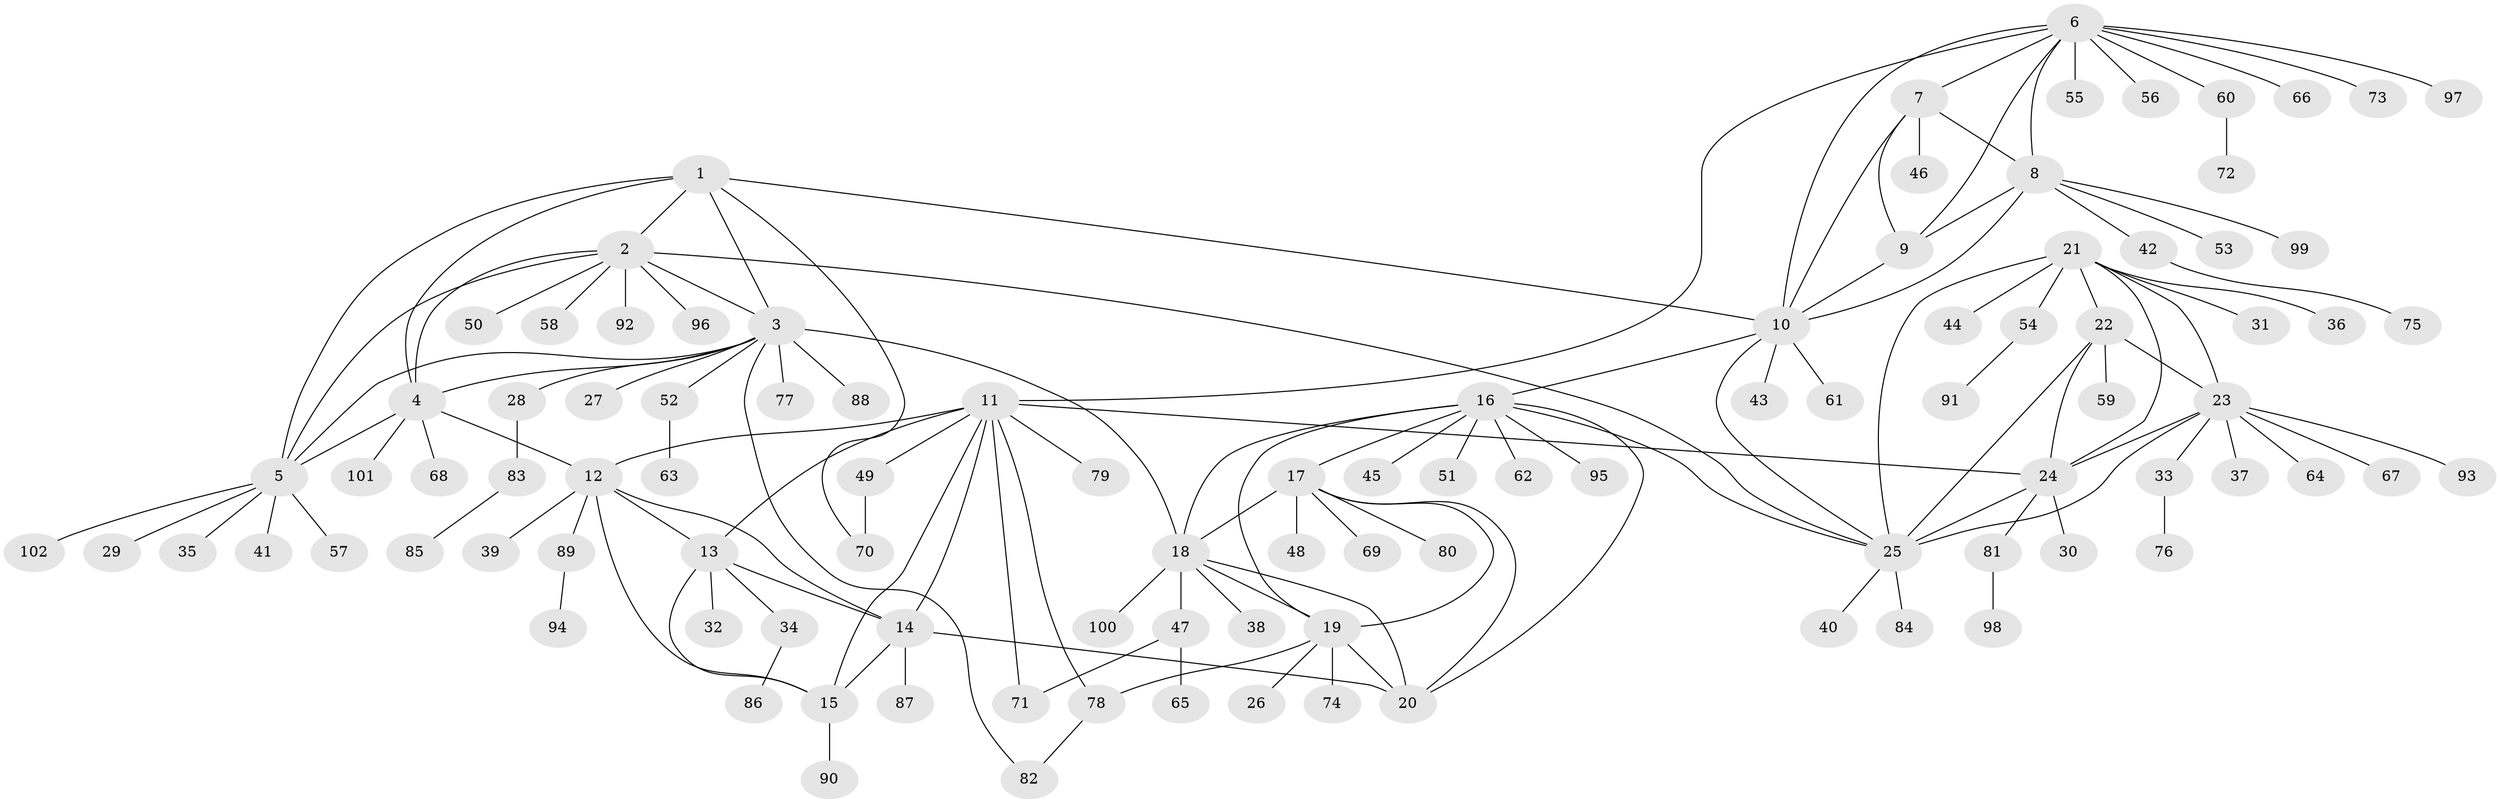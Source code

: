 // coarse degree distribution, {5: 0.04918032786885246, 8: 0.03278688524590164, 17: 0.01639344262295082, 4: 0.06557377049180328, 23: 0.01639344262295082, 3: 0.04918032786885246, 7: 0.01639344262295082, 1: 0.6721311475409836, 2: 0.08196721311475409}
// Generated by graph-tools (version 1.1) at 2025/19/03/04/25 18:19:38]
// undirected, 102 vertices, 141 edges
graph export_dot {
graph [start="1"]
  node [color=gray90,style=filled];
  1;
  2;
  3;
  4;
  5;
  6;
  7;
  8;
  9;
  10;
  11;
  12;
  13;
  14;
  15;
  16;
  17;
  18;
  19;
  20;
  21;
  22;
  23;
  24;
  25;
  26;
  27;
  28;
  29;
  30;
  31;
  32;
  33;
  34;
  35;
  36;
  37;
  38;
  39;
  40;
  41;
  42;
  43;
  44;
  45;
  46;
  47;
  48;
  49;
  50;
  51;
  52;
  53;
  54;
  55;
  56;
  57;
  58;
  59;
  60;
  61;
  62;
  63;
  64;
  65;
  66;
  67;
  68;
  69;
  70;
  71;
  72;
  73;
  74;
  75;
  76;
  77;
  78;
  79;
  80;
  81;
  82;
  83;
  84;
  85;
  86;
  87;
  88;
  89;
  90;
  91;
  92;
  93;
  94;
  95;
  96;
  97;
  98;
  99;
  100;
  101;
  102;
  1 -- 2;
  1 -- 3;
  1 -- 4;
  1 -- 5;
  1 -- 10;
  1 -- 70;
  2 -- 3;
  2 -- 4;
  2 -- 5;
  2 -- 25;
  2 -- 50;
  2 -- 58;
  2 -- 92;
  2 -- 96;
  3 -- 4;
  3 -- 5;
  3 -- 18;
  3 -- 27;
  3 -- 28;
  3 -- 52;
  3 -- 77;
  3 -- 82;
  3 -- 88;
  4 -- 5;
  4 -- 12;
  4 -- 68;
  4 -- 101;
  5 -- 29;
  5 -- 35;
  5 -- 41;
  5 -- 57;
  5 -- 102;
  6 -- 7;
  6 -- 8;
  6 -- 9;
  6 -- 10;
  6 -- 11;
  6 -- 55;
  6 -- 56;
  6 -- 60;
  6 -- 66;
  6 -- 73;
  6 -- 97;
  7 -- 8;
  7 -- 9;
  7 -- 10;
  7 -- 46;
  8 -- 9;
  8 -- 10;
  8 -- 42;
  8 -- 53;
  8 -- 99;
  9 -- 10;
  10 -- 16;
  10 -- 25;
  10 -- 43;
  10 -- 61;
  11 -- 12;
  11 -- 13;
  11 -- 14;
  11 -- 15;
  11 -- 24;
  11 -- 49;
  11 -- 71;
  11 -- 78;
  11 -- 79;
  12 -- 13;
  12 -- 14;
  12 -- 15;
  12 -- 39;
  12 -- 89;
  13 -- 14;
  13 -- 15;
  13 -- 32;
  13 -- 34;
  14 -- 15;
  14 -- 20;
  14 -- 87;
  15 -- 90;
  16 -- 17;
  16 -- 18;
  16 -- 19;
  16 -- 20;
  16 -- 25;
  16 -- 45;
  16 -- 51;
  16 -- 62;
  16 -- 95;
  17 -- 18;
  17 -- 19;
  17 -- 20;
  17 -- 48;
  17 -- 69;
  17 -- 80;
  18 -- 19;
  18 -- 20;
  18 -- 38;
  18 -- 47;
  18 -- 100;
  19 -- 20;
  19 -- 26;
  19 -- 74;
  19 -- 78;
  21 -- 22;
  21 -- 23;
  21 -- 24;
  21 -- 25;
  21 -- 31;
  21 -- 36;
  21 -- 44;
  21 -- 54;
  22 -- 23;
  22 -- 24;
  22 -- 25;
  22 -- 59;
  23 -- 24;
  23 -- 25;
  23 -- 33;
  23 -- 37;
  23 -- 64;
  23 -- 67;
  23 -- 93;
  24 -- 25;
  24 -- 30;
  24 -- 81;
  25 -- 40;
  25 -- 84;
  28 -- 83;
  33 -- 76;
  34 -- 86;
  42 -- 75;
  47 -- 65;
  47 -- 71;
  49 -- 70;
  52 -- 63;
  54 -- 91;
  60 -- 72;
  78 -- 82;
  81 -- 98;
  83 -- 85;
  89 -- 94;
}

